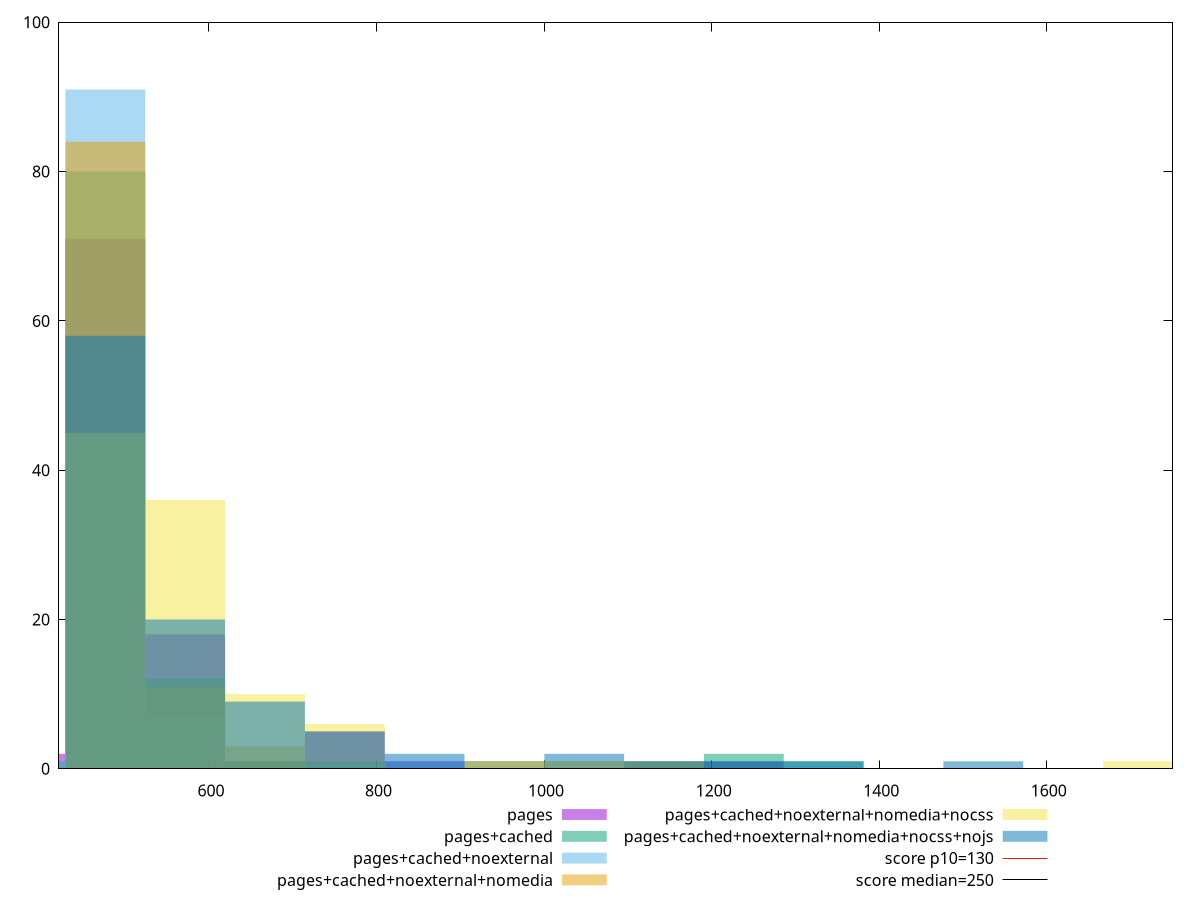 reset

$pages <<EOF
952.6248610235539 1
571.5749166141322 18
476.31243051177694 71
857.3623749211985 1
762.099888818843 5
1238.41231933062 1
666.8374027164876 1
381.0499444094215 2
EOF

$pagesCached <<EOF
476.31243051177694 80
571.5749166141322 12
381.0499444094215 1
1333.6748054329753 1
1143.1498332282645 1
1238.41231933062 2
666.8374027164876 1
952.6248610235539 1
762.099888818843 1
EOF

$pagesCachedNoexternal <<EOF
476.31243051177694 91
571.5749166141322 7
857.3623749211985 1
381.0499444094215 1
EOF

$pagesCachedNoexternalNomedia <<EOF
476.31243051177694 84
666.8374027164876 3
571.5749166141322 11
1143.1498332282645 1
1047.8873471259092 1
EOF

$pagesCachedNoexternalNomediaNocss <<EOF
571.5749166141322 36
476.31243051177694 45
762.099888818843 6
666.8374027164876 10
1714.724749842397 1
1047.8873471259092 1
952.6248610235539 1
EOF

$pagesCachedNoexternalNomediaNocssNojs <<EOF
571.5749166141322 20
476.31243051177694 58
762.099888818843 5
666.8374027164876 9
857.3623749211985 2
1238.41231933062 1
1143.1498332282645 1
1047.8873471259092 2
1524.199777637686 1
1333.6748054329753 1
EOF

set key outside below
set boxwidth 95.26248610235538
set xrange [421:1749.9999999999998]
set yrange [0:100]
set trange [0:100]
set style fill transparent solid 0.5 noborder

set parametric
set terminal svg size 640, 540 enhanced background rgb 'white'
set output "reprap/max-potential-fid/comparison/histogram/all_raw.svg"

plot $pages title "pages" with boxes, \
     $pagesCached title "pages+cached" with boxes, \
     $pagesCachedNoexternal title "pages+cached+noexternal" with boxes, \
     $pagesCachedNoexternalNomedia title "pages+cached+noexternal+nomedia" with boxes, \
     $pagesCachedNoexternalNomediaNocss title "pages+cached+noexternal+nomedia+nocss" with boxes, \
     $pagesCachedNoexternalNomediaNocssNojs title "pages+cached+noexternal+nomedia+nocss+nojs" with boxes, \
     130,t title "score p10=130", \
     250,t title "score median=250"

reset
